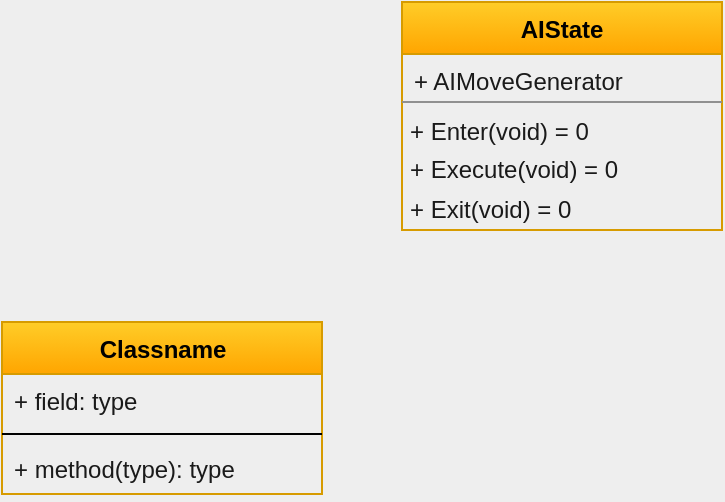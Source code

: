 <mxfile version="17.1.0" type="github" pages="2">
  <diagram id="HZwBNgTBuxzB_huA4fSz" name="States">
    <mxGraphModel dx="1133" dy="672" grid="1" gridSize="10" guides="1" tooltips="1" connect="1" arrows="1" fold="1" page="1" pageScale="1" pageWidth="850" pageHeight="1100" background="#EEEEEE" math="0" shadow="0">
      <root>
        <mxCell id="0" />
        <mxCell id="1" parent="0" />
        <mxCell id="dBZ0WQO3sVNUnGLNvLoS-22" value="AIState" style="swimlane;fontStyle=1;align=center;verticalAlign=top;childLayout=stackLayout;horizontal=1;startSize=26;horizontalStack=0;resizeParent=1;resizeParentMax=0;resizeLast=0;collapsible=1;marginBottom=0;fillColor=#ffcd28;rounded=0;strokeColor=#d79b00;gradientColor=#ffa500;" vertex="1" parent="1">
          <mxGeometry x="360" y="40" width="160" height="114" as="geometry">
            <mxRectangle x="360" y="40" width="70" height="26" as="alternateBounds" />
          </mxGeometry>
        </mxCell>
        <mxCell id="dBZ0WQO3sVNUnGLNvLoS-23" value="+ AIMoveGenerator" style="text;strokeColor=none;fillColor=none;align=left;verticalAlign=top;spacingLeft=4;spacingRight=4;overflow=hidden;rotatable=0;points=[[0,0.5],[1,0.5]];portConstraint=eastwest;rounded=0;fontColor=#1A1A1A;" vertex="1" parent="dBZ0WQO3sVNUnGLNvLoS-22">
          <mxGeometry y="26" width="160" height="20" as="geometry" />
        </mxCell>
        <mxCell id="dBZ0WQO3sVNUnGLNvLoS-24" value="" style="line;strokeWidth=1;fillColor=none;align=left;verticalAlign=middle;spacingTop=-1;spacingLeft=3;spacingRight=3;rotatable=0;labelPosition=right;points=[];portConstraint=eastwest;rounded=0;labelBackgroundColor=#EEEEEE;strokeColor=#909090;fontColor=#1A1A1A;" vertex="1" parent="dBZ0WQO3sVNUnGLNvLoS-22">
          <mxGeometry y="46" width="160" height="8" as="geometry" />
        </mxCell>
        <mxCell id="dBZ0WQO3sVNUnGLNvLoS-25" value="+ Enter(void) = 0" style="text;strokeColor=none;fillColor=none;align=left;verticalAlign=middle;spacingLeft=4;spacingRight=4;overflow=hidden;rotatable=0;points=[[0,0.5],[1,0.5]];portConstraint=eastwest;spacing=0;rounded=0;fontColor=#1A1A1A;" vertex="1" parent="dBZ0WQO3sVNUnGLNvLoS-22">
          <mxGeometry y="54" width="160" height="20" as="geometry" />
        </mxCell>
        <mxCell id="dBZ0WQO3sVNUnGLNvLoS-27" value="+ Execute(void) = 0" style="text;html=1;strokeColor=none;fillColor=none;align=left;verticalAlign=middle;whiteSpace=wrap;rounded=0;spacingLeft=4;spacingRight=4;spacing=0;fontColor=#1A1A1A;" vertex="1" parent="dBZ0WQO3sVNUnGLNvLoS-22">
          <mxGeometry y="74" width="160" height="20" as="geometry" />
        </mxCell>
        <mxCell id="dBZ0WQO3sVNUnGLNvLoS-28" value="+ Exit(void) = 0" style="text;html=1;strokeColor=none;fillColor=none;align=left;verticalAlign=middle;whiteSpace=wrap;rounded=0;spacingLeft=4;spacingRight=4;spacing=0;fontColor=#1A1A1A;" vertex="1" parent="dBZ0WQO3sVNUnGLNvLoS-22">
          <mxGeometry y="94" width="160" height="20" as="geometry" />
        </mxCell>
        <mxCell id="dBZ0WQO3sVNUnGLNvLoS-37" value="Classname" style="swimlane;fontStyle=1;align=center;verticalAlign=top;childLayout=stackLayout;horizontal=1;startSize=26;horizontalStack=0;resizeParent=1;resizeParentMax=0;resizeLast=0;collapsible=1;marginBottom=0;rounded=0;fontFamily=Helvetica;fontSize=12;fillColor=#ffcd28;gradientColor=#ffa500;html=1;strokeColor=#d79b00;" vertex="1" parent="1">
          <mxGeometry x="160" y="200" width="160" height="86" as="geometry" />
        </mxCell>
        <mxCell id="dBZ0WQO3sVNUnGLNvLoS-38" value="+ field: type" style="text;strokeColor=none;fillColor=none;align=left;verticalAlign=top;spacingLeft=4;spacingRight=4;overflow=hidden;rotatable=0;points=[[0,0.5],[1,0.5]];portConstraint=eastwest;rounded=0;fontFamily=Helvetica;fontSize=12;fontColor=#1A1A1A;html=1;" vertex="1" parent="dBZ0WQO3sVNUnGLNvLoS-37">
          <mxGeometry y="26" width="160" height="26" as="geometry" />
        </mxCell>
        <mxCell id="dBZ0WQO3sVNUnGLNvLoS-39" value="" style="line;strokeWidth=1;fillColor=none;align=left;verticalAlign=middle;spacingTop=-1;spacingLeft=3;spacingRight=3;rotatable=0;labelPosition=right;points=[];portConstraint=eastwest;rounded=0;fontFamily=Helvetica;fontSize=12;fontColor=#1A1A1A;html=1;" vertex="1" parent="dBZ0WQO3sVNUnGLNvLoS-37">
          <mxGeometry y="52" width="160" height="8" as="geometry" />
        </mxCell>
        <mxCell id="dBZ0WQO3sVNUnGLNvLoS-40" value="+ method(type): type" style="text;strokeColor=none;fillColor=none;align=left;verticalAlign=top;spacingLeft=4;spacingRight=4;overflow=hidden;rotatable=0;points=[[0,0.5],[1,0.5]];portConstraint=eastwest;rounded=0;fontFamily=Helvetica;fontSize=12;fontColor=#1A1A1A;html=1;" vertex="1" parent="dBZ0WQO3sVNUnGLNvLoS-37">
          <mxGeometry y="60" width="160" height="26" as="geometry" />
        </mxCell>
      </root>
    </mxGraphModel>
  </diagram>
  <diagram id="zAtE7eKhjc8FS1noeVdu" name="Page-2">
    <mxGraphModel dx="1359" dy="806" grid="1" gridSize="10" guides="1" tooltips="1" connect="1" arrows="1" fold="1" page="1" pageScale="1" pageWidth="850" pageHeight="1100" math="0" shadow="0">
      <root>
        <mxCell id="ajx-NwymdZTZZT_LzvCN-0" />
        <mxCell id="ajx-NwymdZTZZT_LzvCN-1" parent="ajx-NwymdZTZZT_LzvCN-0" />
      </root>
    </mxGraphModel>
  </diagram>
</mxfile>

